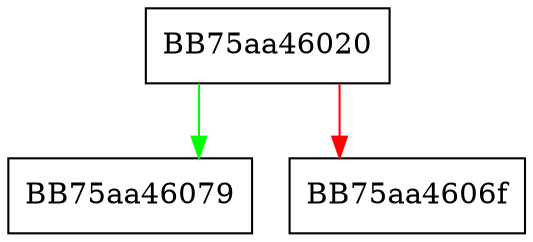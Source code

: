 digraph macho_init_module {
  node [shape="box"];
  graph [splines=ortho];
  BB75aa46020 -> BB75aa46079 [color="green"];
  BB75aa46020 -> BB75aa4606f [color="red"];
}